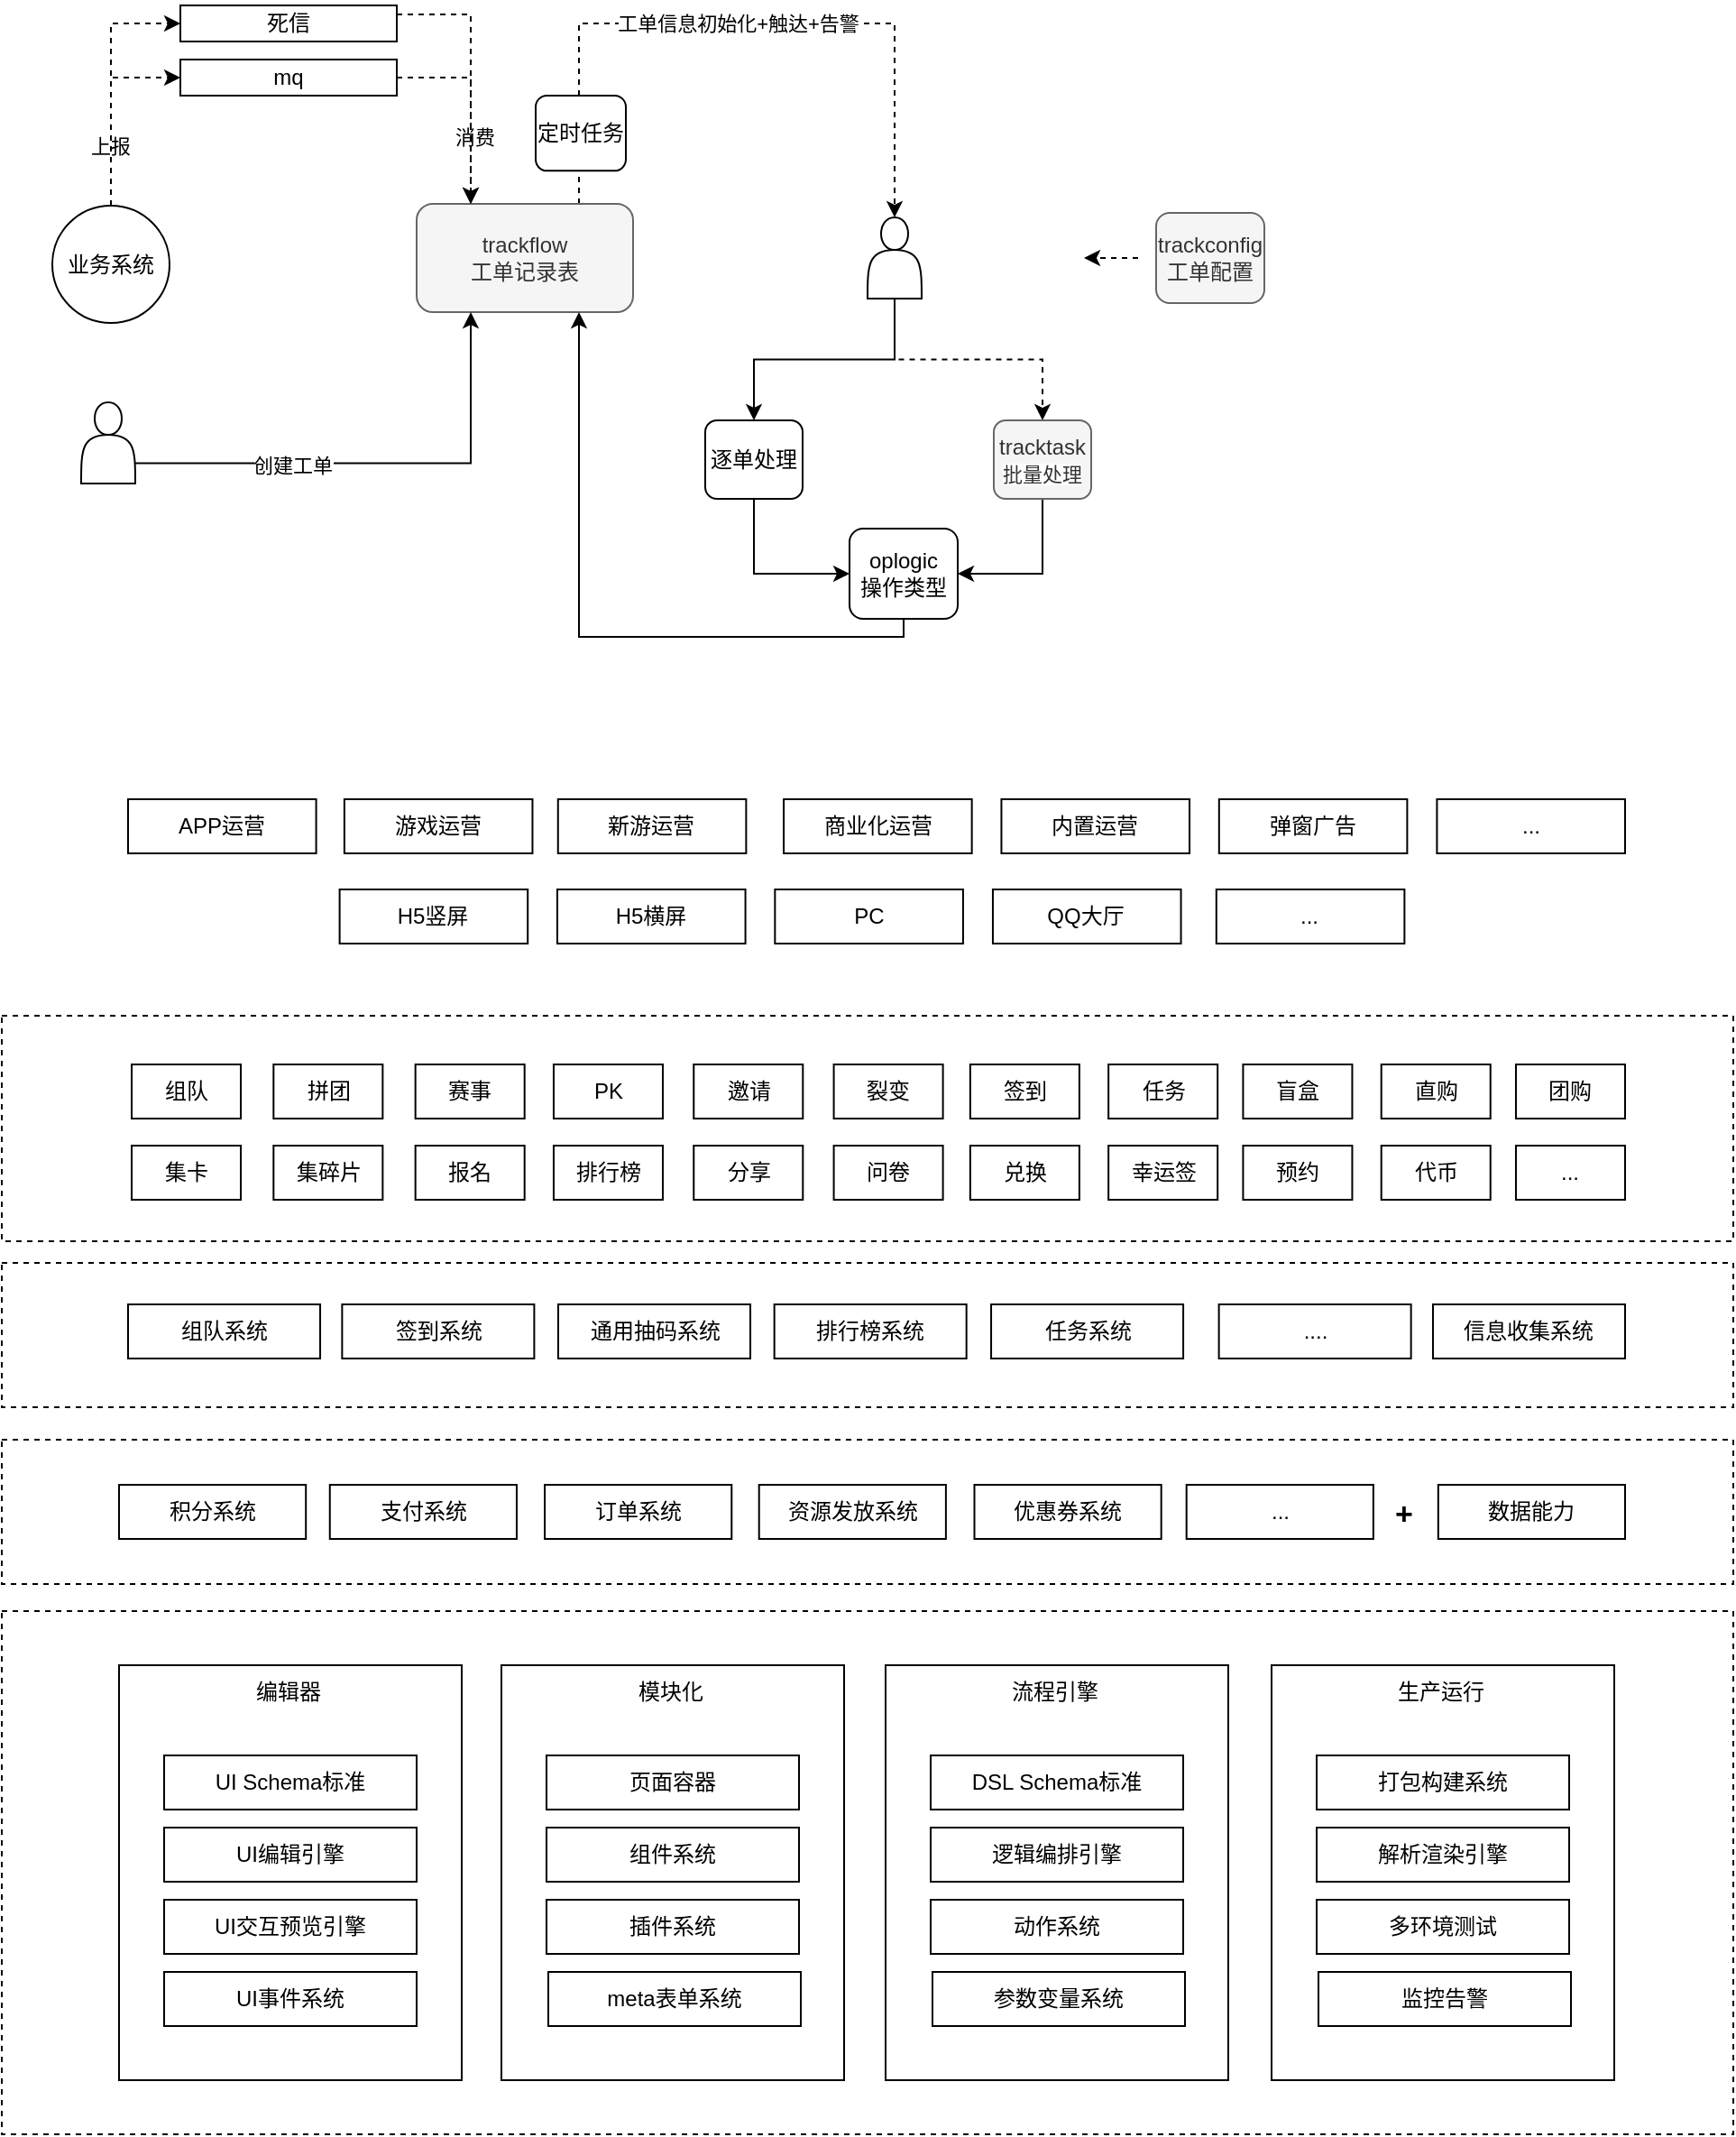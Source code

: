 <mxfile version="20.5.3" type="github">
  <diagram id="4vUD-eFAPrxCVfN6HzS1" name="第 1 页">
    <mxGraphModel dx="1185" dy="662" grid="1" gridSize="10" guides="1" tooltips="1" connect="1" arrows="1" fold="1" page="1" pageScale="1" pageWidth="827" pageHeight="1169" math="0" shadow="0">
      <root>
        <mxCell id="0" />
        <mxCell id="1" parent="0" />
        <mxCell id="TutCl6MzEEco9euTKRxC-135" value="" style="rounded=0;whiteSpace=wrap;html=1;dashed=1;" vertex="1" parent="1">
          <mxGeometry x="270" y="600" width="960" height="125" as="geometry" />
        </mxCell>
        <mxCell id="TutCl6MzEEco9euTKRxC-112" value="" style="rounded=0;whiteSpace=wrap;html=1;dashed=1;" vertex="1" parent="1">
          <mxGeometry x="270" y="737" width="960" height="80" as="geometry" />
        </mxCell>
        <mxCell id="TutCl6MzEEco9euTKRxC-100" value="" style="rounded=0;whiteSpace=wrap;html=1;dashed=1;" vertex="1" parent="1">
          <mxGeometry x="270" y="835" width="960" height="80" as="geometry" />
        </mxCell>
        <mxCell id="TutCl6MzEEco9euTKRxC-79" value="" style="rounded=0;whiteSpace=wrap;html=1;dashed=1;" vertex="1" parent="1">
          <mxGeometry x="270" y="930" width="960" height="290" as="geometry" />
        </mxCell>
        <mxCell id="TutCl6MzEEco9euTKRxC-42" style="edgeStyle=orthogonalEdgeStyle;rounded=0;orthogonalLoop=1;jettySize=auto;html=1;exitX=0.75;exitY=0;exitDx=0;exitDy=0;entryX=0.5;entryY=0;entryDx=0;entryDy=0;dashed=1;strokeColor=default;" edge="1" parent="1" source="TutCl6MzEEco9euTKRxC-1" target="TutCl6MzEEco9euTKRxC-16">
          <mxGeometry relative="1" as="geometry">
            <Array as="points">
              <mxPoint x="590" y="50" />
              <mxPoint x="765" y="50" />
            </Array>
          </mxGeometry>
        </mxCell>
        <mxCell id="TutCl6MzEEco9euTKRxC-44" value="工单信息初始化+触达+告警" style="edgeLabel;html=1;align=center;verticalAlign=middle;resizable=0;points=[];" vertex="1" connectable="0" parent="TutCl6MzEEco9euTKRxC-42">
          <mxGeometry x="-0.221" y="1" relative="1" as="geometry">
            <mxPoint x="39" y="1" as="offset" />
          </mxGeometry>
        </mxCell>
        <mxCell id="TutCl6MzEEco9euTKRxC-1" value="trackflow&lt;br&gt;工单记录表" style="rounded=1;whiteSpace=wrap;html=1;fillColor=#f5f5f5;fontColor=#333333;strokeColor=#666666;" vertex="1" parent="1">
          <mxGeometry x="500" y="150" width="120" height="60" as="geometry" />
        </mxCell>
        <mxCell id="TutCl6MzEEco9euTKRxC-9" style="edgeStyle=orthogonalEdgeStyle;rounded=0;orthogonalLoop=1;jettySize=auto;html=1;exitX=0.5;exitY=0;exitDx=0;exitDy=0;entryX=0;entryY=0.5;entryDx=0;entryDy=0;dashed=1;" edge="1" parent="1" source="TutCl6MzEEco9euTKRxC-2" target="TutCl6MzEEco9euTKRxC-5">
          <mxGeometry relative="1" as="geometry" />
        </mxCell>
        <mxCell id="TutCl6MzEEco9euTKRxC-13" value="上报" style="edgeLabel;html=1;align=center;verticalAlign=middle;resizable=0;points=[];" vertex="1" connectable="0" parent="TutCl6MzEEco9euTKRxC-9">
          <mxGeometry x="-0.398" y="1" relative="1" as="geometry">
            <mxPoint as="offset" />
          </mxGeometry>
        </mxCell>
        <mxCell id="TutCl6MzEEco9euTKRxC-39" style="edgeStyle=orthogonalEdgeStyle;rounded=0;orthogonalLoop=1;jettySize=auto;html=1;exitX=0.5;exitY=0;exitDx=0;exitDy=0;entryX=0;entryY=0.5;entryDx=0;entryDy=0;dashed=1;strokeColor=default;" edge="1" parent="1" source="TutCl6MzEEco9euTKRxC-2" target="TutCl6MzEEco9euTKRxC-37">
          <mxGeometry relative="1" as="geometry" />
        </mxCell>
        <mxCell id="TutCl6MzEEco9euTKRxC-2" value="业务系统" style="ellipse;whiteSpace=wrap;html=1;aspect=fixed;" vertex="1" parent="1">
          <mxGeometry x="298" y="151" width="65" height="65" as="geometry" />
        </mxCell>
        <mxCell id="TutCl6MzEEco9euTKRxC-11" style="edgeStyle=orthogonalEdgeStyle;rounded=0;orthogonalLoop=1;jettySize=auto;html=1;exitX=1;exitY=0.75;exitDx=0;exitDy=0;entryX=0.25;entryY=1;entryDx=0;entryDy=0;" edge="1" parent="1" source="TutCl6MzEEco9euTKRxC-15" target="TutCl6MzEEco9euTKRxC-1">
          <mxGeometry relative="1" as="geometry">
            <mxPoint x="280" y="300" as="sourcePoint" />
          </mxGeometry>
        </mxCell>
        <mxCell id="TutCl6MzEEco9euTKRxC-14" value="创建工单" style="edgeLabel;html=1;align=center;verticalAlign=middle;resizable=0;points=[];" vertex="1" connectable="0" parent="TutCl6MzEEco9euTKRxC-11">
          <mxGeometry x="-0.356" y="-1" relative="1" as="geometry">
            <mxPoint as="offset" />
          </mxGeometry>
        </mxCell>
        <mxCell id="TutCl6MzEEco9euTKRxC-5" value="mq" style="rounded=0;whiteSpace=wrap;html=1;" vertex="1" parent="1">
          <mxGeometry x="369" y="70" width="120" height="20" as="geometry" />
        </mxCell>
        <mxCell id="TutCl6MzEEco9euTKRxC-10" style="edgeStyle=orthogonalEdgeStyle;rounded=0;orthogonalLoop=1;jettySize=auto;html=1;exitX=1;exitY=0.5;exitDx=0;exitDy=0;strokeColor=default;dashed=1;entryX=0.25;entryY=0;entryDx=0;entryDy=0;" edge="1" parent="1" source="TutCl6MzEEco9euTKRxC-5" target="TutCl6MzEEco9euTKRxC-1">
          <mxGeometry relative="1" as="geometry">
            <mxPoint x="474" y="45.0" as="sourcePoint" />
          </mxGeometry>
        </mxCell>
        <mxCell id="TutCl6MzEEco9euTKRxC-12" value="消费" style="edgeLabel;html=1;align=center;verticalAlign=middle;resizable=0;points=[];" vertex="1" connectable="0" parent="TutCl6MzEEco9euTKRxC-10">
          <mxGeometry x="0.33" y="2" relative="1" as="geometry">
            <mxPoint as="offset" />
          </mxGeometry>
        </mxCell>
        <mxCell id="TutCl6MzEEco9euTKRxC-15" value="" style="shape=actor;whiteSpace=wrap;html=1;" vertex="1" parent="1">
          <mxGeometry x="314" y="260" width="30" height="45" as="geometry" />
        </mxCell>
        <mxCell id="TutCl6MzEEco9euTKRxC-22" style="edgeStyle=orthogonalEdgeStyle;rounded=0;orthogonalLoop=1;jettySize=auto;html=1;exitX=0.5;exitY=1;exitDx=0;exitDy=0;entryX=0.5;entryY=0;entryDx=0;entryDy=0;dashed=1;" edge="1" parent="1" source="TutCl6MzEEco9euTKRxC-16" target="TutCl6MzEEco9euTKRxC-21">
          <mxGeometry relative="1" as="geometry" />
        </mxCell>
        <mxCell id="TutCl6MzEEco9euTKRxC-32" style="edgeStyle=orthogonalEdgeStyle;rounded=0;orthogonalLoop=1;jettySize=auto;html=1;exitX=0.5;exitY=1;exitDx=0;exitDy=0;entryX=0.5;entryY=0;entryDx=0;entryDy=0;strokeColor=default;" edge="1" parent="1" source="TutCl6MzEEco9euTKRxC-16" target="TutCl6MzEEco9euTKRxC-31">
          <mxGeometry relative="1" as="geometry" />
        </mxCell>
        <mxCell id="TutCl6MzEEco9euTKRxC-16" value="" style="shape=actor;whiteSpace=wrap;html=1;" vertex="1" parent="1">
          <mxGeometry x="750" y="157.5" width="30" height="45" as="geometry" />
        </mxCell>
        <mxCell id="TutCl6MzEEco9euTKRxC-30" style="edgeStyle=orthogonalEdgeStyle;rounded=0;orthogonalLoop=1;jettySize=auto;html=1;exitX=0.5;exitY=1;exitDx=0;exitDy=0;strokeColor=default;entryX=1;entryY=0.5;entryDx=0;entryDy=0;" edge="1" parent="1" source="TutCl6MzEEco9euTKRxC-21" target="TutCl6MzEEco9euTKRxC-27">
          <mxGeometry relative="1" as="geometry" />
        </mxCell>
        <mxCell id="TutCl6MzEEco9euTKRxC-21" value="tracktask&lt;br&gt;&lt;span style=&quot;font-size: 11px; background-color: rgb(255, 255, 255);&quot;&gt;批量处理&lt;/span&gt;" style="rounded=1;whiteSpace=wrap;html=1;fillColor=#f5f5f5;fontColor=#333333;strokeColor=#666666;" vertex="1" parent="1">
          <mxGeometry x="820" y="270" width="54" height="43.5" as="geometry" />
        </mxCell>
        <mxCell id="TutCl6MzEEco9euTKRxC-35" style="edgeStyle=orthogonalEdgeStyle;rounded=0;orthogonalLoop=1;jettySize=auto;html=1;exitX=0.5;exitY=1;exitDx=0;exitDy=0;entryX=0.75;entryY=1;entryDx=0;entryDy=0;strokeColor=default;" edge="1" parent="1" source="TutCl6MzEEco9euTKRxC-27" target="TutCl6MzEEco9euTKRxC-1">
          <mxGeometry relative="1" as="geometry">
            <Array as="points">
              <mxPoint x="770" y="390" />
              <mxPoint x="590" y="390" />
            </Array>
          </mxGeometry>
        </mxCell>
        <mxCell id="TutCl6MzEEco9euTKRxC-27" value="oplogic&lt;br&gt;操作类型" style="rounded=1;whiteSpace=wrap;html=1;" vertex="1" parent="1">
          <mxGeometry x="740" y="330" width="60" height="50" as="geometry" />
        </mxCell>
        <mxCell id="TutCl6MzEEco9euTKRxC-33" style="edgeStyle=orthogonalEdgeStyle;rounded=0;orthogonalLoop=1;jettySize=auto;html=1;exitX=0.5;exitY=1;exitDx=0;exitDy=0;entryX=0;entryY=0.5;entryDx=0;entryDy=0;strokeColor=default;" edge="1" parent="1" source="TutCl6MzEEco9euTKRxC-31" target="TutCl6MzEEco9euTKRxC-27">
          <mxGeometry relative="1" as="geometry" />
        </mxCell>
        <mxCell id="TutCl6MzEEco9euTKRxC-31" value="逐单处理" style="rounded=1;whiteSpace=wrap;html=1;" vertex="1" parent="1">
          <mxGeometry x="660" y="270" width="54" height="43.5" as="geometry" />
        </mxCell>
        <mxCell id="TutCl6MzEEco9euTKRxC-36" value="trackconfig&lt;br&gt;工单配置" style="rounded=1;whiteSpace=wrap;html=1;fillColor=#f5f5f5;fontColor=#333333;strokeColor=#666666;" vertex="1" parent="1">
          <mxGeometry x="910" y="155" width="60" height="50" as="geometry" />
        </mxCell>
        <mxCell id="TutCl6MzEEco9euTKRxC-38" style="edgeStyle=orthogonalEdgeStyle;rounded=0;orthogonalLoop=1;jettySize=auto;html=1;exitX=1;exitY=0.25;exitDx=0;exitDy=0;entryX=0.25;entryY=0;entryDx=0;entryDy=0;strokeColor=default;dashed=1;" edge="1" parent="1" source="TutCl6MzEEco9euTKRxC-37" target="TutCl6MzEEco9euTKRxC-1">
          <mxGeometry relative="1" as="geometry" />
        </mxCell>
        <mxCell id="TutCl6MzEEco9euTKRxC-37" value="死信" style="rounded=0;whiteSpace=wrap;html=1;" vertex="1" parent="1">
          <mxGeometry x="369" y="40" width="120" height="20" as="geometry" />
        </mxCell>
        <mxCell id="TutCl6MzEEco9euTKRxC-41" value="" style="endArrow=classic;html=1;rounded=0;dashed=1;strokeColor=default;" edge="1" parent="1">
          <mxGeometry width="50" height="50" relative="1" as="geometry">
            <mxPoint x="900" y="180" as="sourcePoint" />
            <mxPoint x="870" y="180" as="targetPoint" />
          </mxGeometry>
        </mxCell>
        <mxCell id="TutCl6MzEEco9euTKRxC-43" value="定时任务" style="rounded=1;whiteSpace=wrap;html=1;" vertex="1" parent="1">
          <mxGeometry x="566" y="90" width="50" height="41.67" as="geometry" />
        </mxCell>
        <mxCell id="TutCl6MzEEco9euTKRxC-46" value="" style="rounded=0;whiteSpace=wrap;html=1;" vertex="1" parent="1">
          <mxGeometry x="335" y="960" width="190" height="230" as="geometry" />
        </mxCell>
        <mxCell id="TutCl6MzEEco9euTKRxC-51" value="UI Schema标准" style="rounded=0;whiteSpace=wrap;html=1;" vertex="1" parent="1">
          <mxGeometry x="360" y="1010" width="140" height="30" as="geometry" />
        </mxCell>
        <mxCell id="TutCl6MzEEco9euTKRxC-52" value="UI编辑引擎" style="rounded=0;whiteSpace=wrap;html=1;" vertex="1" parent="1">
          <mxGeometry x="360" y="1050" width="140" height="30" as="geometry" />
        </mxCell>
        <mxCell id="TutCl6MzEEco9euTKRxC-53" value="UI交互预览引擎" style="rounded=0;whiteSpace=wrap;html=1;" vertex="1" parent="1">
          <mxGeometry x="360" y="1090" width="140" height="30" as="geometry" />
        </mxCell>
        <mxCell id="TutCl6MzEEco9euTKRxC-54" value="UI事件系统" style="rounded=0;whiteSpace=wrap;html=1;" vertex="1" parent="1">
          <mxGeometry x="360" y="1130" width="140" height="30" as="geometry" />
        </mxCell>
        <mxCell id="TutCl6MzEEco9euTKRxC-60" value="编辑器" style="text;html=1;strokeColor=none;fillColor=none;align=center;verticalAlign=middle;whiteSpace=wrap;rounded=0;" vertex="1" parent="1">
          <mxGeometry x="399" y="960" width="60" height="30" as="geometry" />
        </mxCell>
        <mxCell id="TutCl6MzEEco9euTKRxC-61" value="" style="rounded=0;whiteSpace=wrap;html=1;" vertex="1" parent="1">
          <mxGeometry x="547" y="960" width="190" height="230" as="geometry" />
        </mxCell>
        <mxCell id="TutCl6MzEEco9euTKRxC-62" value="页面容器" style="rounded=0;whiteSpace=wrap;html=1;" vertex="1" parent="1">
          <mxGeometry x="572" y="1010" width="140" height="30" as="geometry" />
        </mxCell>
        <mxCell id="TutCl6MzEEco9euTKRxC-63" value="组件系统" style="rounded=0;whiteSpace=wrap;html=1;" vertex="1" parent="1">
          <mxGeometry x="572" y="1050" width="140" height="30" as="geometry" />
        </mxCell>
        <mxCell id="TutCl6MzEEco9euTKRxC-64" value="插件系统" style="rounded=0;whiteSpace=wrap;html=1;" vertex="1" parent="1">
          <mxGeometry x="572" y="1090" width="140" height="30" as="geometry" />
        </mxCell>
        <mxCell id="TutCl6MzEEco9euTKRxC-65" value="meta表单系统" style="rounded=0;whiteSpace=wrap;html=1;" vertex="1" parent="1">
          <mxGeometry x="573" y="1130" width="140" height="30" as="geometry" />
        </mxCell>
        <mxCell id="TutCl6MzEEco9euTKRxC-66" value="模块化" style="text;html=1;strokeColor=none;fillColor=none;align=center;verticalAlign=middle;whiteSpace=wrap;rounded=0;" vertex="1" parent="1">
          <mxGeometry x="611" y="960" width="60" height="30" as="geometry" />
        </mxCell>
        <mxCell id="TutCl6MzEEco9euTKRxC-67" value="" style="rounded=0;whiteSpace=wrap;html=1;" vertex="1" parent="1">
          <mxGeometry x="760" y="960" width="190" height="230" as="geometry" />
        </mxCell>
        <mxCell id="TutCl6MzEEco9euTKRxC-68" value="DSL Schema标准" style="rounded=0;whiteSpace=wrap;html=1;" vertex="1" parent="1">
          <mxGeometry x="785" y="1010" width="140" height="30" as="geometry" />
        </mxCell>
        <mxCell id="TutCl6MzEEco9euTKRxC-69" value="逻辑编排引擎" style="rounded=0;whiteSpace=wrap;html=1;" vertex="1" parent="1">
          <mxGeometry x="785" y="1050" width="140" height="30" as="geometry" />
        </mxCell>
        <mxCell id="TutCl6MzEEco9euTKRxC-70" value="动作系统" style="rounded=0;whiteSpace=wrap;html=1;" vertex="1" parent="1">
          <mxGeometry x="785" y="1090" width="140" height="30" as="geometry" />
        </mxCell>
        <mxCell id="TutCl6MzEEco9euTKRxC-71" value="参数变量系统" style="rounded=0;whiteSpace=wrap;html=1;" vertex="1" parent="1">
          <mxGeometry x="786" y="1130" width="140" height="30" as="geometry" />
        </mxCell>
        <mxCell id="TutCl6MzEEco9euTKRxC-72" value="流程引擎" style="text;html=1;strokeColor=none;fillColor=none;align=center;verticalAlign=middle;whiteSpace=wrap;rounded=0;" vertex="1" parent="1">
          <mxGeometry x="824" y="960" width="60" height="30" as="geometry" />
        </mxCell>
        <mxCell id="TutCl6MzEEco9euTKRxC-73" value="" style="rounded=0;whiteSpace=wrap;html=1;" vertex="1" parent="1">
          <mxGeometry x="974" y="960" width="190" height="230" as="geometry" />
        </mxCell>
        <mxCell id="TutCl6MzEEco9euTKRxC-74" value="打包构建系统" style="rounded=0;whiteSpace=wrap;html=1;" vertex="1" parent="1">
          <mxGeometry x="999" y="1010" width="140" height="30" as="geometry" />
        </mxCell>
        <mxCell id="TutCl6MzEEco9euTKRxC-75" value="解析渲染引擎" style="rounded=0;whiteSpace=wrap;html=1;" vertex="1" parent="1">
          <mxGeometry x="999" y="1050" width="140" height="30" as="geometry" />
        </mxCell>
        <mxCell id="TutCl6MzEEco9euTKRxC-76" value="多环境测试" style="rounded=0;whiteSpace=wrap;html=1;" vertex="1" parent="1">
          <mxGeometry x="999" y="1090" width="140" height="30" as="geometry" />
        </mxCell>
        <mxCell id="TutCl6MzEEco9euTKRxC-77" value="监控告警" style="rounded=0;whiteSpace=wrap;html=1;" vertex="1" parent="1">
          <mxGeometry x="1000" y="1130" width="140" height="30" as="geometry" />
        </mxCell>
        <mxCell id="TutCl6MzEEco9euTKRxC-78" value="生产运行" style="text;html=1;strokeColor=none;fillColor=none;align=center;verticalAlign=middle;whiteSpace=wrap;rounded=0;" vertex="1" parent="1">
          <mxGeometry x="1038" y="960" width="60" height="30" as="geometry" />
        </mxCell>
        <mxCell id="TutCl6MzEEco9euTKRxC-105" value="" style="group" vertex="1" connectable="0" parent="1">
          <mxGeometry x="335" y="860" width="835" height="30" as="geometry" />
        </mxCell>
        <mxCell id="TutCl6MzEEco9euTKRxC-87" value="资源发放系统" style="rounded=0;whiteSpace=wrap;html=1;" vertex="1" parent="TutCl6MzEEco9euTKRxC-105">
          <mxGeometry x="354.854" width="103.594" height="30" as="geometry" />
        </mxCell>
        <mxCell id="TutCl6MzEEco9euTKRxC-88" value="支付系统" style="rounded=0;whiteSpace=wrap;html=1;" vertex="1" parent="TutCl6MzEEco9euTKRxC-105">
          <mxGeometry x="116.885" width="103.594" height="30" as="geometry" />
        </mxCell>
        <mxCell id="TutCl6MzEEco9euTKRxC-89" value="积分系统" style="rounded=0;whiteSpace=wrap;html=1;" vertex="1" parent="TutCl6MzEEco9euTKRxC-105">
          <mxGeometry width="103.594" height="30" as="geometry" />
        </mxCell>
        <mxCell id="TutCl6MzEEco9euTKRxC-98" value="优惠券系统" style="rounded=0;whiteSpace=wrap;html=1;" vertex="1" parent="TutCl6MzEEco9euTKRxC-105">
          <mxGeometry x="474.243" width="103.594" height="30" as="geometry" />
        </mxCell>
        <mxCell id="TutCl6MzEEco9euTKRxC-99" value="..." style="rounded=0;whiteSpace=wrap;html=1;" vertex="1" parent="TutCl6MzEEco9euTKRxC-105">
          <mxGeometry x="591.841" width="103.594" height="30" as="geometry" />
        </mxCell>
        <mxCell id="TutCl6MzEEco9euTKRxC-101" value="数据能力" style="rounded=0;whiteSpace=wrap;html=1;" vertex="1" parent="TutCl6MzEEco9euTKRxC-105">
          <mxGeometry x="731.406" width="103.594" height="30" as="geometry" />
        </mxCell>
        <mxCell id="TutCl6MzEEco9euTKRxC-104" value="订单系统" style="rounded=0;whiteSpace=wrap;html=1;" vertex="1" parent="TutCl6MzEEco9euTKRxC-105">
          <mxGeometry x="236.044" width="103.594" height="30" as="geometry" />
        </mxCell>
        <mxCell id="TutCl6MzEEco9euTKRxC-106" value="&lt;font style=&quot;font-size: 17px;&quot;&gt;&lt;b&gt;+&lt;/b&gt;&lt;/font&gt;" style="text;html=1;strokeColor=none;fillColor=none;align=center;verticalAlign=middle;whiteSpace=wrap;rounded=0;dashed=1;" vertex="1" parent="1">
          <mxGeometry x="1032" y="862" width="31" height="30" as="geometry" />
        </mxCell>
        <mxCell id="TutCl6MzEEco9euTKRxC-110" value="" style="group" vertex="1" connectable="0" parent="1">
          <mxGeometry x="340" y="760" width="830" height="30" as="geometry" />
        </mxCell>
        <mxCell id="TutCl6MzEEco9euTKRxC-81" value="通用抽码系统" style="rounded=0;whiteSpace=wrap;html=1;" vertex="1" parent="TutCl6MzEEco9euTKRxC-110">
          <mxGeometry x="238.501" width="106.508" height="30" as="geometry" />
        </mxCell>
        <mxCell id="TutCl6MzEEco9euTKRxC-82" value="组队系统" style="rounded=0;whiteSpace=wrap;html=1;" vertex="1" parent="TutCl6MzEEco9euTKRxC-110">
          <mxGeometry width="106.508" height="30" as="geometry" />
        </mxCell>
        <mxCell id="TutCl6MzEEco9euTKRxC-83" value="签到系统" style="rounded=0;whiteSpace=wrap;html=1;" vertex="1" parent="TutCl6MzEEco9euTKRxC-110">
          <mxGeometry x="118.68" width="106.508" height="30" as="geometry" />
        </mxCell>
        <mxCell id="TutCl6MzEEco9euTKRxC-86" value="任务系统" style="rounded=0;whiteSpace=wrap;html=1;" vertex="1" parent="TutCl6MzEEco9euTKRxC-110">
          <mxGeometry x="478.524" width="106.508" height="30" as="geometry" />
        </mxCell>
        <mxCell id="TutCl6MzEEco9euTKRxC-97" value="...." style="rounded=0;whiteSpace=wrap;html=1;" vertex="1" parent="TutCl6MzEEco9euTKRxC-110">
          <mxGeometry x="604.812" width="106.508" height="30" as="geometry" />
        </mxCell>
        <mxCell id="TutCl6MzEEco9euTKRxC-107" value="排行榜系统" style="rounded=0;whiteSpace=wrap;html=1;" vertex="1" parent="TutCl6MzEEco9euTKRxC-110">
          <mxGeometry x="358.323" width="106.508" height="30" as="geometry" />
        </mxCell>
        <mxCell id="TutCl6MzEEco9euTKRxC-109" value="信息收集系统" style="rounded=0;whiteSpace=wrap;html=1;" vertex="1" parent="TutCl6MzEEco9euTKRxC-110">
          <mxGeometry x="723.492" width="106.508" height="30" as="geometry" />
        </mxCell>
        <mxCell id="TutCl6MzEEco9euTKRxC-138" value="" style="group" vertex="1" connectable="0" parent="1">
          <mxGeometry x="340" y="480" width="830" height="30" as="geometry" />
        </mxCell>
        <mxCell id="TutCl6MzEEco9euTKRxC-136" value="" style="group" vertex="1" connectable="0" parent="TutCl6MzEEco9euTKRxC-138">
          <mxGeometry width="709.194" height="30" as="geometry" />
        </mxCell>
        <mxCell id="TutCl6MzEEco9euTKRxC-90" value="APP运营" style="rounded=0;whiteSpace=wrap;html=1;" vertex="1" parent="TutCl6MzEEco9euTKRxC-136">
          <mxGeometry width="104.293" height="30" as="geometry" />
        </mxCell>
        <mxCell id="TutCl6MzEEco9euTKRxC-91" value="游戏运营" style="rounded=0;whiteSpace=wrap;html=1;" vertex="1" parent="TutCl6MzEEco9euTKRxC-136">
          <mxGeometry x="119.937" width="104.293" height="30" as="geometry" />
        </mxCell>
        <mxCell id="TutCl6MzEEco9euTKRxC-92" value="新游运营" style="rounded=0;whiteSpace=wrap;html=1;" vertex="1" parent="TutCl6MzEEco9euTKRxC-136">
          <mxGeometry x="238.385" width="104.293" height="30" as="geometry" />
        </mxCell>
        <mxCell id="TutCl6MzEEco9euTKRxC-93" value="商业化运营" style="rounded=0;whiteSpace=wrap;html=1;" vertex="1" parent="TutCl6MzEEco9euTKRxC-136">
          <mxGeometry x="363.536" width="104.293" height="30" as="geometry" />
        </mxCell>
        <mxCell id="TutCl6MzEEco9euTKRxC-94" value="内置运营" style="rounded=0;whiteSpace=wrap;html=1;" vertex="1" parent="TutCl6MzEEco9euTKRxC-136">
          <mxGeometry x="484.219" width="104.293" height="30" as="geometry" />
        </mxCell>
        <mxCell id="TutCl6MzEEco9euTKRxC-95" value="弹窗广告" style="rounded=0;whiteSpace=wrap;html=1;" vertex="1" parent="TutCl6MzEEco9euTKRxC-136">
          <mxGeometry x="604.901" width="104.293" height="30" as="geometry" />
        </mxCell>
        <mxCell id="TutCl6MzEEco9euTKRxC-137" value="..." style="rounded=0;whiteSpace=wrap;html=1;" vertex="1" parent="TutCl6MzEEco9euTKRxC-138">
          <mxGeometry x="725.707" width="104.293" height="30" as="geometry" />
        </mxCell>
        <mxCell id="TutCl6MzEEco9euTKRxC-139" value="" style="group" vertex="1" connectable="0" parent="1">
          <mxGeometry x="342" y="627" width="828" height="75" as="geometry" />
        </mxCell>
        <mxCell id="TutCl6MzEEco9euTKRxC-84" value="组队" style="rounded=0;whiteSpace=wrap;html=1;" vertex="1" parent="TutCl6MzEEco9euTKRxC-139">
          <mxGeometry width="60.512" height="30" as="geometry" />
        </mxCell>
        <mxCell id="TutCl6MzEEco9euTKRxC-113" value="拼团" style="rounded=0;whiteSpace=wrap;html=1;" vertex="1" parent="TutCl6MzEEco9euTKRxC-139">
          <mxGeometry x="78.665" width="60.512" height="30" as="geometry" />
        </mxCell>
        <mxCell id="TutCl6MzEEco9euTKRxC-114" value="赛事" style="rounded=0;whiteSpace=wrap;html=1;" vertex="1" parent="TutCl6MzEEco9euTKRxC-139">
          <mxGeometry x="157.33" width="60.512" height="30" as="geometry" />
        </mxCell>
        <mxCell id="TutCl6MzEEco9euTKRxC-115" value="邀请" style="rounded=0;whiteSpace=wrap;html=1;" vertex="1" parent="TutCl6MzEEco9euTKRxC-139">
          <mxGeometry x="311.635" width="60.512" height="30" as="geometry" />
        </mxCell>
        <mxCell id="TutCl6MzEEco9euTKRxC-116" value="裂变" style="rounded=0;whiteSpace=wrap;html=1;" vertex="1" parent="TutCl6MzEEco9euTKRxC-139">
          <mxGeometry x="389.291" width="60.512" height="30" as="geometry" />
        </mxCell>
        <mxCell id="TutCl6MzEEco9euTKRxC-117" value="签到" style="rounded=0;whiteSpace=wrap;html=1;" vertex="1" parent="TutCl6MzEEco9euTKRxC-139">
          <mxGeometry x="464.931" width="60.512" height="30" as="geometry" />
        </mxCell>
        <mxCell id="TutCl6MzEEco9euTKRxC-118" value="任务" style="rounded=0;whiteSpace=wrap;html=1;" vertex="1" parent="TutCl6MzEEco9euTKRxC-139">
          <mxGeometry x="541.579" width="60.512" height="30" as="geometry" />
        </mxCell>
        <mxCell id="TutCl6MzEEco9euTKRxC-119" value="报名" style="rounded=0;whiteSpace=wrap;html=1;" vertex="1" parent="TutCl6MzEEco9euTKRxC-139">
          <mxGeometry x="157.33" y="45" width="60.512" height="30" as="geometry" />
        </mxCell>
        <mxCell id="TutCl6MzEEco9euTKRxC-120" value="幸运签" style="rounded=0;whiteSpace=wrap;html=1;" vertex="1" parent="TutCl6MzEEco9euTKRxC-139">
          <mxGeometry x="541.579" y="45" width="60.512" height="30" as="geometry" />
        </mxCell>
        <mxCell id="TutCl6MzEEco9euTKRxC-121" value="直购" style="rounded=0;whiteSpace=wrap;html=1;" vertex="1" parent="TutCl6MzEEco9euTKRxC-139">
          <mxGeometry x="692.857" width="60.512" height="30" as="geometry" />
        </mxCell>
        <mxCell id="TutCl6MzEEco9euTKRxC-122" value="团购" style="rounded=0;whiteSpace=wrap;html=1;" vertex="1" parent="TutCl6MzEEco9euTKRxC-139">
          <mxGeometry x="767.488" width="60.512" height="30" as="geometry" />
        </mxCell>
        <mxCell id="TutCl6MzEEco9euTKRxC-123" value="PK" style="rounded=0;whiteSpace=wrap;html=1;" vertex="1" parent="TutCl6MzEEco9euTKRxC-139">
          <mxGeometry x="233.978" width="60.512" height="30" as="geometry" />
        </mxCell>
        <mxCell id="TutCl6MzEEco9euTKRxC-124" value="分享" style="rounded=0;whiteSpace=wrap;html=1;" vertex="1" parent="TutCl6MzEEco9euTKRxC-139">
          <mxGeometry x="311.635" y="45" width="60.512" height="30" as="geometry" />
        </mxCell>
        <mxCell id="TutCl6MzEEco9euTKRxC-125" value="问卷" style="rounded=0;whiteSpace=wrap;html=1;" vertex="1" parent="TutCl6MzEEco9euTKRxC-139">
          <mxGeometry x="389.291" y="45" width="60.512" height="30" as="geometry" />
        </mxCell>
        <mxCell id="TutCl6MzEEco9euTKRxC-126" value="兑换" style="rounded=0;whiteSpace=wrap;html=1;" vertex="1" parent="TutCl6MzEEco9euTKRxC-139">
          <mxGeometry x="464.931" y="45" width="60.512" height="30" as="geometry" />
        </mxCell>
        <mxCell id="TutCl6MzEEco9euTKRxC-127" value="集卡" style="rounded=0;whiteSpace=wrap;html=1;" vertex="1" parent="TutCl6MzEEco9euTKRxC-139">
          <mxGeometry y="45" width="60.512" height="30" as="geometry" />
        </mxCell>
        <mxCell id="TutCl6MzEEco9euTKRxC-128" value="集碎片" style="rounded=0;whiteSpace=wrap;html=1;" vertex="1" parent="TutCl6MzEEco9euTKRxC-139">
          <mxGeometry x="78.665" y="45" width="60.512" height="30" as="geometry" />
        </mxCell>
        <mxCell id="TutCl6MzEEco9euTKRxC-129" value="代币" style="rounded=0;whiteSpace=wrap;html=1;" vertex="1" parent="TutCl6MzEEco9euTKRxC-139">
          <mxGeometry x="692.857" y="45" width="60.512" height="30" as="geometry" />
        </mxCell>
        <mxCell id="TutCl6MzEEco9euTKRxC-130" value="..." style="rounded=0;whiteSpace=wrap;html=1;" vertex="1" parent="TutCl6MzEEco9euTKRxC-139">
          <mxGeometry x="767.488" y="45" width="60.512" height="30" as="geometry" />
        </mxCell>
        <mxCell id="TutCl6MzEEco9euTKRxC-131" value="排行榜" style="rounded=0;whiteSpace=wrap;html=1;" vertex="1" parent="TutCl6MzEEco9euTKRxC-139">
          <mxGeometry x="233.978" y="45" width="60.512" height="30" as="geometry" />
        </mxCell>
        <mxCell id="TutCl6MzEEco9euTKRxC-132" value="盲盒" style="rounded=0;whiteSpace=wrap;html=1;" vertex="1" parent="TutCl6MzEEco9euTKRxC-139">
          <mxGeometry x="616.21" width="60.512" height="30" as="geometry" />
        </mxCell>
        <mxCell id="TutCl6MzEEco9euTKRxC-133" value="预约" style="rounded=0;whiteSpace=wrap;html=1;" vertex="1" parent="TutCl6MzEEco9euTKRxC-139">
          <mxGeometry x="616.21" y="45" width="60.512" height="30" as="geometry" />
        </mxCell>
        <mxCell id="TutCl6MzEEco9euTKRxC-140" value="H5竖屏" style="rounded=0;whiteSpace=wrap;html=1;" vertex="1" parent="1">
          <mxGeometry x="457.306" y="530" width="104.293" height="30" as="geometry" />
        </mxCell>
        <mxCell id="TutCl6MzEEco9euTKRxC-141" value="H5横屏" style="rounded=0;whiteSpace=wrap;html=1;" vertex="1" parent="1">
          <mxGeometry x="577.989" y="530" width="104.293" height="30" as="geometry" />
        </mxCell>
        <mxCell id="TutCl6MzEEco9euTKRxC-142" value="PC" style="rounded=0;whiteSpace=wrap;html=1;" vertex="1" parent="1">
          <mxGeometry x="698.671" y="530" width="104.293" height="30" as="geometry" />
        </mxCell>
        <mxCell id="TutCl6MzEEco9euTKRxC-143" value="QQ大厅" style="rounded=0;whiteSpace=wrap;html=1;" vertex="1" parent="1">
          <mxGeometry x="819.477" y="530" width="104.293" height="30" as="geometry" />
        </mxCell>
        <mxCell id="TutCl6MzEEco9euTKRxC-144" value="..." style="rounded=0;whiteSpace=wrap;html=1;" vertex="1" parent="1">
          <mxGeometry x="943.397" y="530" width="104.293" height="30" as="geometry" />
        </mxCell>
      </root>
    </mxGraphModel>
  </diagram>
</mxfile>
